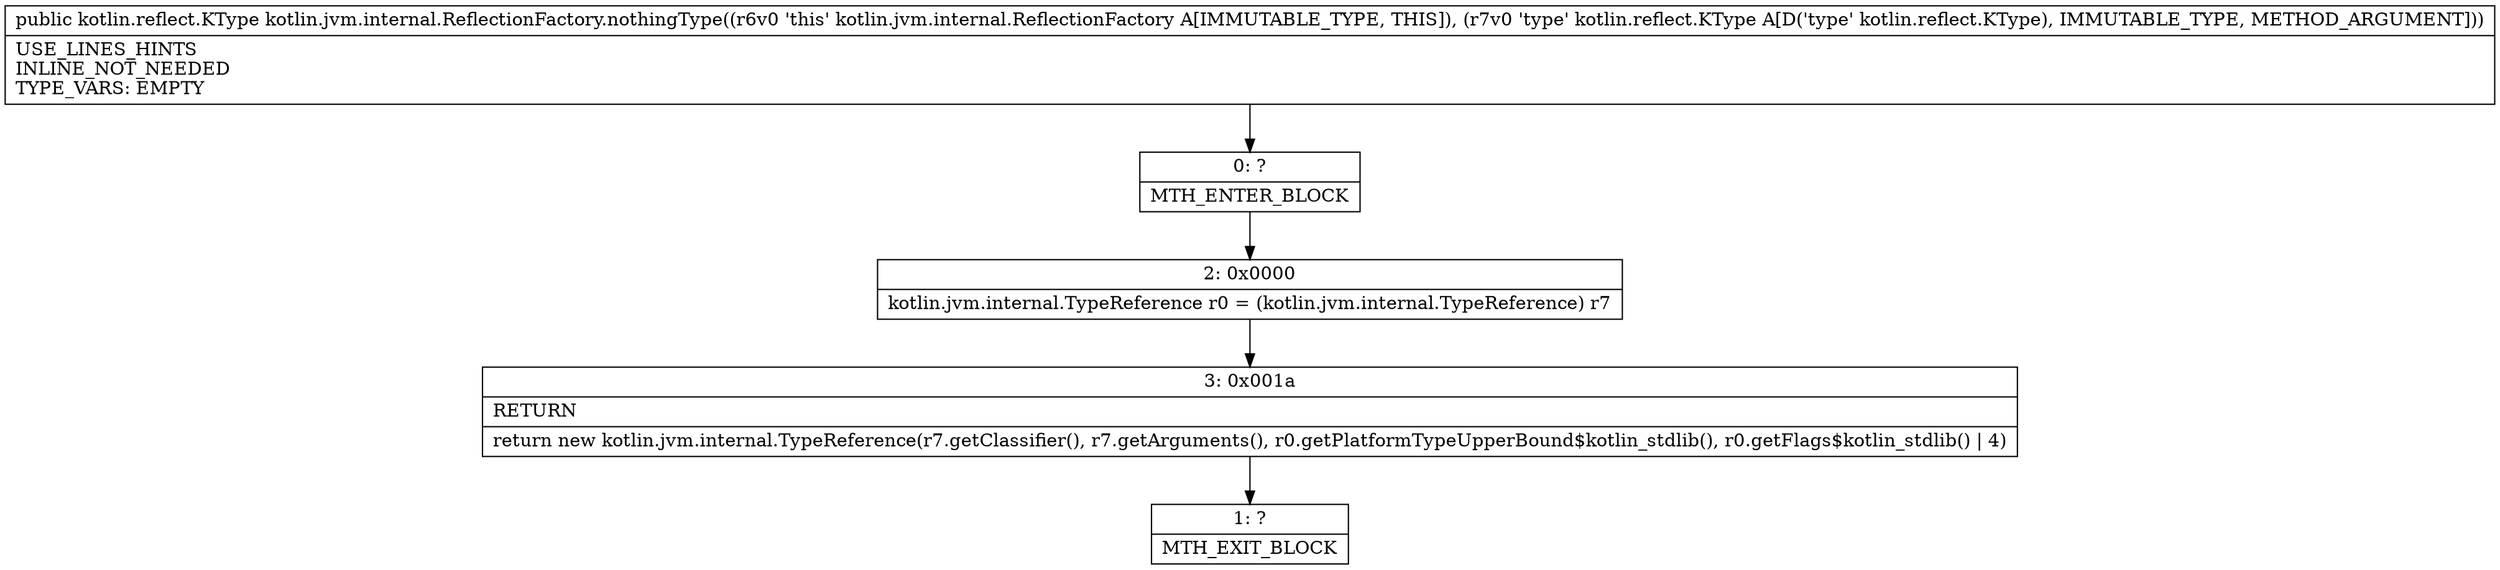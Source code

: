 digraph "CFG forkotlin.jvm.internal.ReflectionFactory.nothingType(Lkotlin\/reflect\/KType;)Lkotlin\/reflect\/KType;" {
Node_0 [shape=record,label="{0\:\ ?|MTH_ENTER_BLOCK\l}"];
Node_2 [shape=record,label="{2\:\ 0x0000|kotlin.jvm.internal.TypeReference r0 = (kotlin.jvm.internal.TypeReference) r7\l}"];
Node_3 [shape=record,label="{3\:\ 0x001a|RETURN\l|return new kotlin.jvm.internal.TypeReference(r7.getClassifier(), r7.getArguments(), r0.getPlatformTypeUpperBound$kotlin_stdlib(), r0.getFlags$kotlin_stdlib() \| 4)\l}"];
Node_1 [shape=record,label="{1\:\ ?|MTH_EXIT_BLOCK\l}"];
MethodNode[shape=record,label="{public kotlin.reflect.KType kotlin.jvm.internal.ReflectionFactory.nothingType((r6v0 'this' kotlin.jvm.internal.ReflectionFactory A[IMMUTABLE_TYPE, THIS]), (r7v0 'type' kotlin.reflect.KType A[D('type' kotlin.reflect.KType), IMMUTABLE_TYPE, METHOD_ARGUMENT]))  | USE_LINES_HINTS\lINLINE_NOT_NEEDED\lTYPE_VARS: EMPTY\l}"];
MethodNode -> Node_0;Node_0 -> Node_2;
Node_2 -> Node_3;
Node_3 -> Node_1;
}

